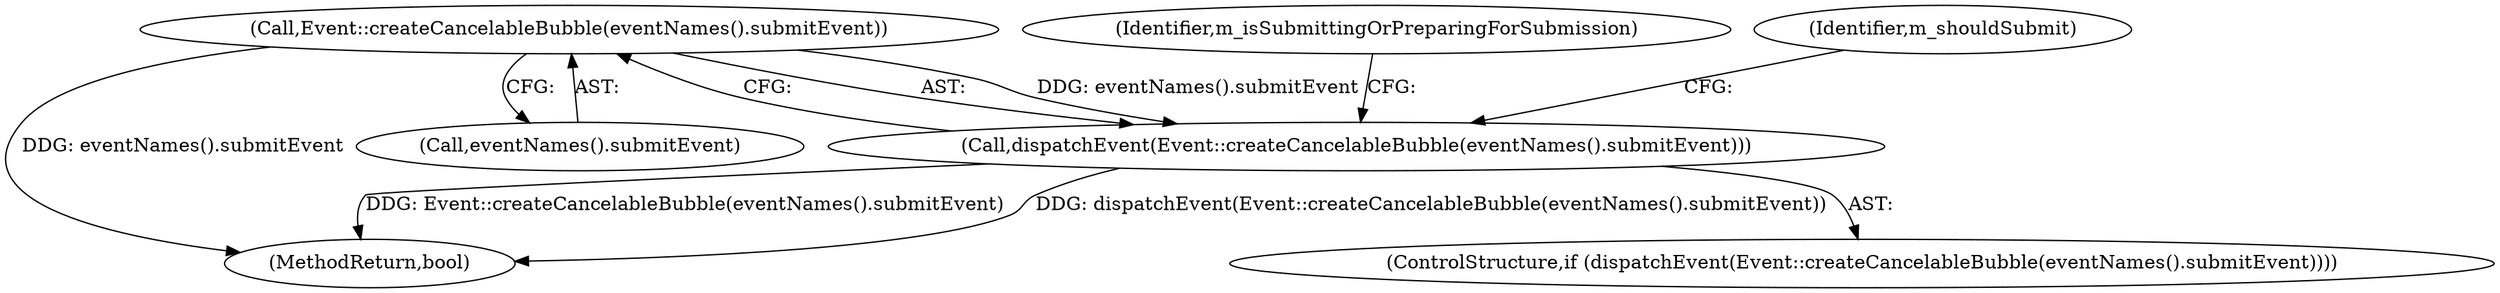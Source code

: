 digraph "0_Chrome_4d77eed905ce1d00361282e8822a2a3be61d25c0@API" {
"1000147" [label="(Call,Event::createCancelableBubble(eventNames().submitEvent))"];
"1000146" [label="(Call,dispatchEvent(Event::createCancelableBubble(eventNames().submitEvent)))"];
"1000146" [label="(Call,dispatchEvent(Event::createCancelableBubble(eventNames().submitEvent)))"];
"1000166" [label="(MethodReturn,bool)"];
"1000155" [label="(Identifier,m_isSubmittingOrPreparingForSubmission)"];
"1000152" [label="(Identifier,m_shouldSubmit)"];
"1000145" [label="(ControlStructure,if (dispatchEvent(Event::createCancelableBubble(eventNames().submitEvent))))"];
"1000148" [label="(Call,eventNames().submitEvent)"];
"1000147" [label="(Call,Event::createCancelableBubble(eventNames().submitEvent))"];
"1000147" -> "1000146"  [label="AST: "];
"1000147" -> "1000148"  [label="CFG: "];
"1000148" -> "1000147"  [label="AST: "];
"1000146" -> "1000147"  [label="CFG: "];
"1000147" -> "1000166"  [label="DDG: eventNames().submitEvent"];
"1000147" -> "1000146"  [label="DDG: eventNames().submitEvent"];
"1000146" -> "1000145"  [label="AST: "];
"1000152" -> "1000146"  [label="CFG: "];
"1000155" -> "1000146"  [label="CFG: "];
"1000146" -> "1000166"  [label="DDG: dispatchEvent(Event::createCancelableBubble(eventNames().submitEvent))"];
"1000146" -> "1000166"  [label="DDG: Event::createCancelableBubble(eventNames().submitEvent)"];
}
